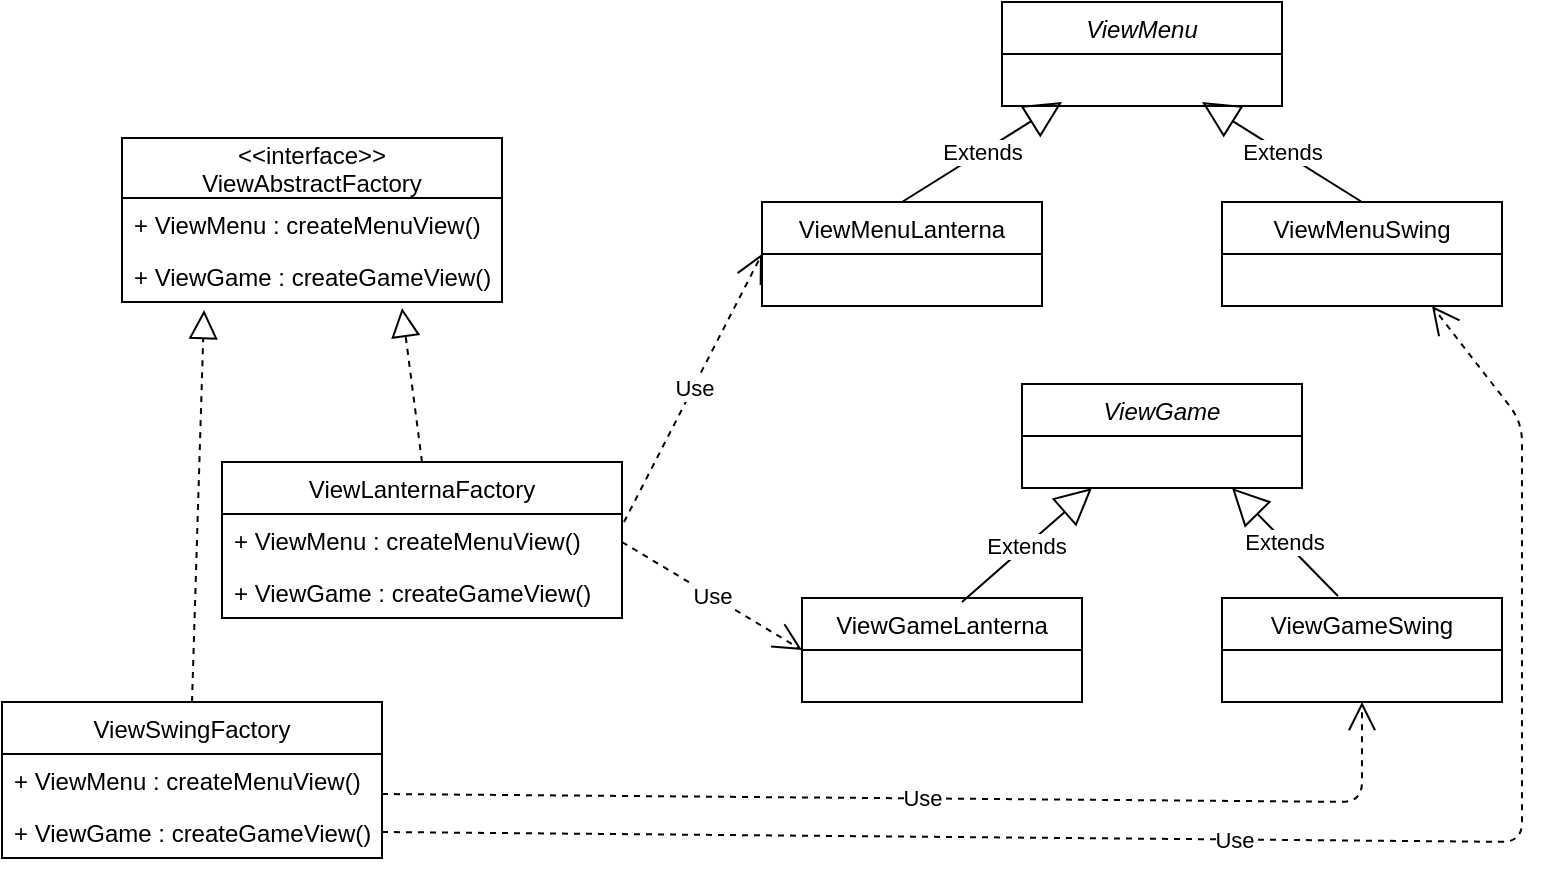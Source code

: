 <mxfile version="10.7.3" type="device"><diagram id="YIBIpKFu2S_oeIxDJl-w" name="Page-1"><mxGraphModel dx="918" dy="648" grid="1" gridSize="10" guides="1" tooltips="1" connect="1" arrows="1" fold="1" page="1" pageScale="1" pageWidth="827" pageHeight="1169" math="0" shadow="0"><root><mxCell id="0"/><mxCell id="1" parent="0"/><mxCell id="Phvtm35j13AvhjbV9Dqy-1" value="&lt;&lt;interface&gt;&gt;&#10;ViewAbstractFactory" style="swimlane;fontStyle=0;childLayout=stackLayout;horizontal=1;startSize=30;fillColor=none;horizontalStack=0;resizeParent=1;resizeParentMax=0;resizeLast=0;collapsible=1;marginBottom=0;" vertex="1" parent="1"><mxGeometry x="80" y="98" width="190" height="82" as="geometry"/></mxCell><mxCell id="Phvtm35j13AvhjbV9Dqy-2" value="+ ViewMenu : createMenuView()" style="text;strokeColor=none;fillColor=none;align=left;verticalAlign=top;spacingLeft=4;spacingRight=4;overflow=hidden;rotatable=0;points=[[0,0.5],[1,0.5]];portConstraint=eastwest;" vertex="1" parent="Phvtm35j13AvhjbV9Dqy-1"><mxGeometry y="30" width="190" height="26" as="geometry"/></mxCell><mxCell id="Phvtm35j13AvhjbV9Dqy-3" value="+ ViewGame : createGameView()" style="text;strokeColor=none;fillColor=none;align=left;verticalAlign=top;spacingLeft=4;spacingRight=4;overflow=hidden;rotatable=0;points=[[0,0.5],[1,0.5]];portConstraint=eastwest;" vertex="1" parent="Phvtm35j13AvhjbV9Dqy-1"><mxGeometry y="56" width="190" height="26" as="geometry"/></mxCell><mxCell id="Phvtm35j13AvhjbV9Dqy-5" value="" style="endArrow=block;dashed=1;endFill=0;endSize=12;html=1;exitX=0.5;exitY=0;exitDx=0;exitDy=0;" edge="1" parent="1" source="Phvtm35j13AvhjbV9Dqy-7"><mxGeometry width="160" relative="1" as="geometry"><mxPoint x="130" y="350" as="sourcePoint"/><mxPoint x="220" y="183" as="targetPoint"/></mxGeometry></mxCell><mxCell id="Phvtm35j13AvhjbV9Dqy-6" value="" style="endArrow=block;dashed=1;endFill=0;endSize=12;html=1;entryX=0.216;entryY=1.154;entryDx=0;entryDy=0;entryPerimeter=0;exitX=0.5;exitY=0;exitDx=0;exitDy=0;" edge="1" parent="1" source="Phvtm35j13AvhjbV9Dqy-11" target="Phvtm35j13AvhjbV9Dqy-3"><mxGeometry width="160" relative="1" as="geometry"><mxPoint x="270" y="360" as="sourcePoint"/><mxPoint x="380" y="350" as="targetPoint"/></mxGeometry></mxCell><mxCell id="Phvtm35j13AvhjbV9Dqy-7" value="ViewLanternaFactory" style="swimlane;fontStyle=0;childLayout=stackLayout;horizontal=1;startSize=26;fillColor=none;horizontalStack=0;resizeParent=1;resizeParentMax=0;resizeLast=0;collapsible=1;marginBottom=0;" vertex="1" parent="1"><mxGeometry x="130" y="260" width="200" height="78" as="geometry"/></mxCell><mxCell id="Phvtm35j13AvhjbV9Dqy-8" value="+ ViewMenu : createMenuView()" style="text;strokeColor=none;fillColor=none;align=left;verticalAlign=top;spacingLeft=4;spacingRight=4;overflow=hidden;rotatable=0;points=[[0,0.5],[1,0.5]];portConstraint=eastwest;" vertex="1" parent="Phvtm35j13AvhjbV9Dqy-7"><mxGeometry y="26" width="200" height="26" as="geometry"/></mxCell><mxCell id="Phvtm35j13AvhjbV9Dqy-9" value="+ ViewGame : createGameView()" style="text;strokeColor=none;fillColor=none;align=left;verticalAlign=top;spacingLeft=4;spacingRight=4;overflow=hidden;rotatable=0;points=[[0,0.5],[1,0.5]];portConstraint=eastwest;" vertex="1" parent="Phvtm35j13AvhjbV9Dqy-7"><mxGeometry y="52" width="200" height="26" as="geometry"/></mxCell><mxCell id="Phvtm35j13AvhjbV9Dqy-11" value="ViewSwingFactory" style="swimlane;fontStyle=0;childLayout=stackLayout;horizontal=1;startSize=26;fillColor=none;horizontalStack=0;resizeParent=1;resizeParentMax=0;resizeLast=0;collapsible=1;marginBottom=0;" vertex="1" parent="1"><mxGeometry x="20" y="380" width="190" height="78" as="geometry"/></mxCell><mxCell id="Phvtm35j13AvhjbV9Dqy-12" value="+ ViewMenu : createMenuView()" style="text;strokeColor=none;fillColor=none;align=left;verticalAlign=top;spacingLeft=4;spacingRight=4;overflow=hidden;rotatable=0;points=[[0,0.5],[1,0.5]];portConstraint=eastwest;" vertex="1" parent="Phvtm35j13AvhjbV9Dqy-11"><mxGeometry y="26" width="190" height="26" as="geometry"/></mxCell><mxCell id="Phvtm35j13AvhjbV9Dqy-13" value="+ ViewGame : createGameView()" style="text;strokeColor=none;fillColor=none;align=left;verticalAlign=top;spacingLeft=4;spacingRight=4;overflow=hidden;rotatable=0;points=[[0,0.5],[1,0.5]];portConstraint=eastwest;" vertex="1" parent="Phvtm35j13AvhjbV9Dqy-11"><mxGeometry y="52" width="190" height="26" as="geometry"/></mxCell><mxCell id="Phvtm35j13AvhjbV9Dqy-19" value="ViewMenu" style="swimlane;fontStyle=2;childLayout=stackLayout;horizontal=1;startSize=26;fillColor=none;horizontalStack=0;resizeParent=1;resizeParentMax=0;resizeLast=0;collapsible=1;marginBottom=0;" vertex="1" parent="1"><mxGeometry x="520" y="30" width="140" height="52" as="geometry"/></mxCell><mxCell id="Phvtm35j13AvhjbV9Dqy-24" value="Extends" style="endArrow=block;endSize=16;endFill=0;html=1;exitX=0.5;exitY=0;exitDx=0;exitDy=0;" edge="1" parent="1" source="Phvtm35j13AvhjbV9Dqy-25"><mxGeometry width="160" relative="1" as="geometry"><mxPoint x="490" y="120" as="sourcePoint"/><mxPoint x="550" y="80" as="targetPoint"/></mxGeometry></mxCell><mxCell id="Phvtm35j13AvhjbV9Dqy-25" value="ViewMenuLanterna" style="swimlane;fontStyle=0;childLayout=stackLayout;horizontal=1;startSize=26;fillColor=none;horizontalStack=0;resizeParent=1;resizeParentMax=0;resizeLast=0;collapsible=1;marginBottom=0;" vertex="1" parent="1"><mxGeometry x="400" y="130" width="140" height="52" as="geometry"/></mxCell><mxCell id="Phvtm35j13AvhjbV9Dqy-29" value="ViewMenuSwing" style="swimlane;fontStyle=0;childLayout=stackLayout;horizontal=1;startSize=26;fillColor=none;horizontalStack=0;resizeParent=1;resizeParentMax=0;resizeLast=0;collapsible=1;marginBottom=0;" vertex="1" parent="1"><mxGeometry x="630" y="130" width="140" height="52" as="geometry"/></mxCell><mxCell id="Phvtm35j13AvhjbV9Dqy-33" value="Extends" style="endArrow=block;endSize=16;endFill=0;html=1;exitX=0.5;exitY=0;exitDx=0;exitDy=0;" edge="1" parent="1" source="Phvtm35j13AvhjbV9Dqy-29"><mxGeometry width="160" relative="1" as="geometry"><mxPoint x="600" y="230" as="sourcePoint"/><mxPoint x="620" y="80" as="targetPoint"/></mxGeometry></mxCell><mxCell id="Phvtm35j13AvhjbV9Dqy-34" value="ViewGame" style="swimlane;fontStyle=2;childLayout=stackLayout;horizontal=1;startSize=26;fillColor=none;horizontalStack=0;resizeParent=1;resizeParentMax=0;resizeLast=0;collapsible=1;marginBottom=0;" vertex="1" parent="1"><mxGeometry x="530" y="221" width="140" height="52" as="geometry"/></mxCell><mxCell id="Phvtm35j13AvhjbV9Dqy-38" value="Extends" style="endArrow=block;endSize=16;endFill=0;html=1;entryX=0.25;entryY=1;entryDx=0;entryDy=0;" edge="1" parent="1" target="Phvtm35j13AvhjbV9Dqy-34"><mxGeometry width="160" relative="1" as="geometry"><mxPoint x="500" y="330" as="sourcePoint"/><mxPoint x="610" y="340" as="targetPoint"/></mxGeometry></mxCell><mxCell id="Phvtm35j13AvhjbV9Dqy-39" value="ViewGameLanterna" style="swimlane;fontStyle=0;childLayout=stackLayout;horizontal=1;startSize=26;fillColor=none;horizontalStack=0;resizeParent=1;resizeParentMax=0;resizeLast=0;collapsible=1;marginBottom=0;" vertex="1" parent="1"><mxGeometry x="420" y="328" width="140" height="52" as="geometry"/></mxCell><mxCell id="Phvtm35j13AvhjbV9Dqy-43" value="Extends" style="endArrow=block;endSize=16;endFill=0;html=1;entryX=0.75;entryY=1;entryDx=0;entryDy=0;exitX=0.414;exitY=-0.019;exitDx=0;exitDy=0;exitPerimeter=0;" edge="1" parent="1" source="Phvtm35j13AvhjbV9Dqy-44" target="Phvtm35j13AvhjbV9Dqy-34"><mxGeometry width="160" relative="1" as="geometry"><mxPoint x="680" y="320" as="sourcePoint"/><mxPoint x="780" y="380" as="targetPoint"/></mxGeometry></mxCell><mxCell id="Phvtm35j13AvhjbV9Dqy-44" value="&#10;ViewGameSwing&#10;" style="swimlane;fontStyle=0;childLayout=stackLayout;horizontal=1;startSize=26;fillColor=none;horizontalStack=0;resizeParent=1;resizeParentMax=0;resizeLast=0;collapsible=1;marginBottom=0;" vertex="1" parent="1"><mxGeometry x="630" y="328" width="140" height="52" as="geometry"/></mxCell><mxCell id="Phvtm35j13AvhjbV9Dqy-49" value="Use" style="endArrow=open;endSize=12;dashed=1;html=1;entryX=0.5;entryY=1;entryDx=0;entryDy=0;exitX=1;exitY=0.769;exitDx=0;exitDy=0;exitPerimeter=0;" edge="1" parent="1" source="Phvtm35j13AvhjbV9Dqy-12" target="Phvtm35j13AvhjbV9Dqy-44"><mxGeometry width="160" relative="1" as="geometry"><mxPoint x="210" y="400" as="sourcePoint"/><mxPoint x="700" y="400" as="targetPoint"/><Array as="points"><mxPoint x="700" y="430"/></Array></mxGeometry></mxCell><mxCell id="Phvtm35j13AvhjbV9Dqy-50" value="Use" style="endArrow=open;endSize=12;dashed=1;html=1;exitX=1;exitY=0.5;exitDx=0;exitDy=0;entryX=0.75;entryY=1;entryDx=0;entryDy=0;" edge="1" parent="1" source="Phvtm35j13AvhjbV9Dqy-13" target="Phvtm35j13AvhjbV9Dqy-29"><mxGeometry width="160" relative="1" as="geometry"><mxPoint x="220" y="450" as="sourcePoint"/><mxPoint x="380" y="450" as="targetPoint"/><Array as="points"><mxPoint x="780" y="450"/><mxPoint x="780" y="240"/></Array></mxGeometry></mxCell><mxCell id="Phvtm35j13AvhjbV9Dqy-51" value="Use" style="endArrow=open;endSize=12;dashed=1;html=1;entryX=0;entryY=0.5;entryDx=0;entryDy=0;exitX=1.005;exitY=0.154;exitDx=0;exitDy=0;exitPerimeter=0;" edge="1" parent="1" source="Phvtm35j13AvhjbV9Dqy-8" target="Phvtm35j13AvhjbV9Dqy-25"><mxGeometry width="160" relative="1" as="geometry"><mxPoint x="360" y="280" as="sourcePoint"/><mxPoint x="520" y="280" as="targetPoint"/></mxGeometry></mxCell><mxCell id="Phvtm35j13AvhjbV9Dqy-52" value="Use" style="endArrow=open;endSize=12;dashed=1;html=1;entryX=0;entryY=0.5;entryDx=0;entryDy=0;" edge="1" parent="1" target="Phvtm35j13AvhjbV9Dqy-39"><mxGeometry width="160" relative="1" as="geometry"><mxPoint x="330" y="300" as="sourcePoint"/><mxPoint x="490" y="300" as="targetPoint"/></mxGeometry></mxCell></root></mxGraphModel></diagram></mxfile>